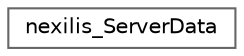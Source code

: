 digraph "Graphical Class Hierarchy"
{
 // LATEX_PDF_SIZE
  bgcolor="transparent";
  edge [fontname=Helvetica,fontsize=10,labelfontname=Helvetica,labelfontsize=10];
  node [fontname=Helvetica,fontsize=10,shape=box,height=0.2,width=0.4];
  rankdir="LR";
  Node0 [id="Node000000",label="nexilis_ServerData",height=0.2,width=0.4,color="grey40", fillcolor="white", style="filled",URL="$da/d2a/structnexilis__ServerData.html",tooltip=" "];
}
